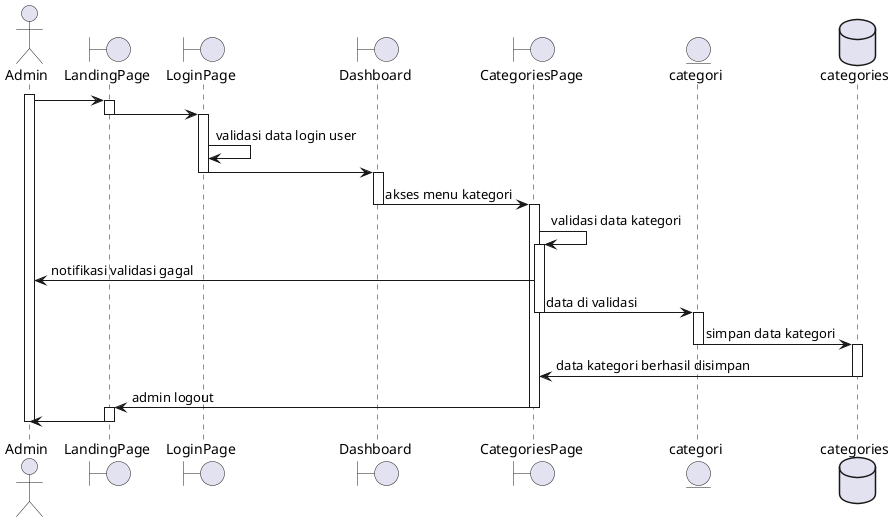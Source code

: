 @startuml

actor Admin as admin
boundary LandingPage as landing_page
boundary LoginPage as login_page
boundary Dashboard as dashboard
boundary CategoriesPage as categori_page


entity categori as categori_entity

database categories as categories_table

activate admin
admin -> landing_page

activate landing_page
landing_page -> login_page
deactivate landing_page


activate login_page
login_page -> login_page : validasi data login user

login_page -> dashboard
deactivate login_page

activate dashboard
dashboard -> categori_page : akses menu kategori
deactivate dashboard

activate categori_page
categori_page -> categori_page : validasi data kategori
activate categori_page

categori_page -> admin : notifikasi validasi gagal


categori_page -> categori_entity : data di validasi
deactivate categori_page

activate categori_entity
categori_entity -> categories_table : simpan data kategori
deactivate categori_entity

activate categories_table
categories_table -> categori_page : data kategori berhasil disimpan
deactivate categories_table


categori_page -> landing_page : admin logout
deactivate categori_page

activate landing_page
landing_page -> admin
deactivate landing_page
deactivate admin






@enduml